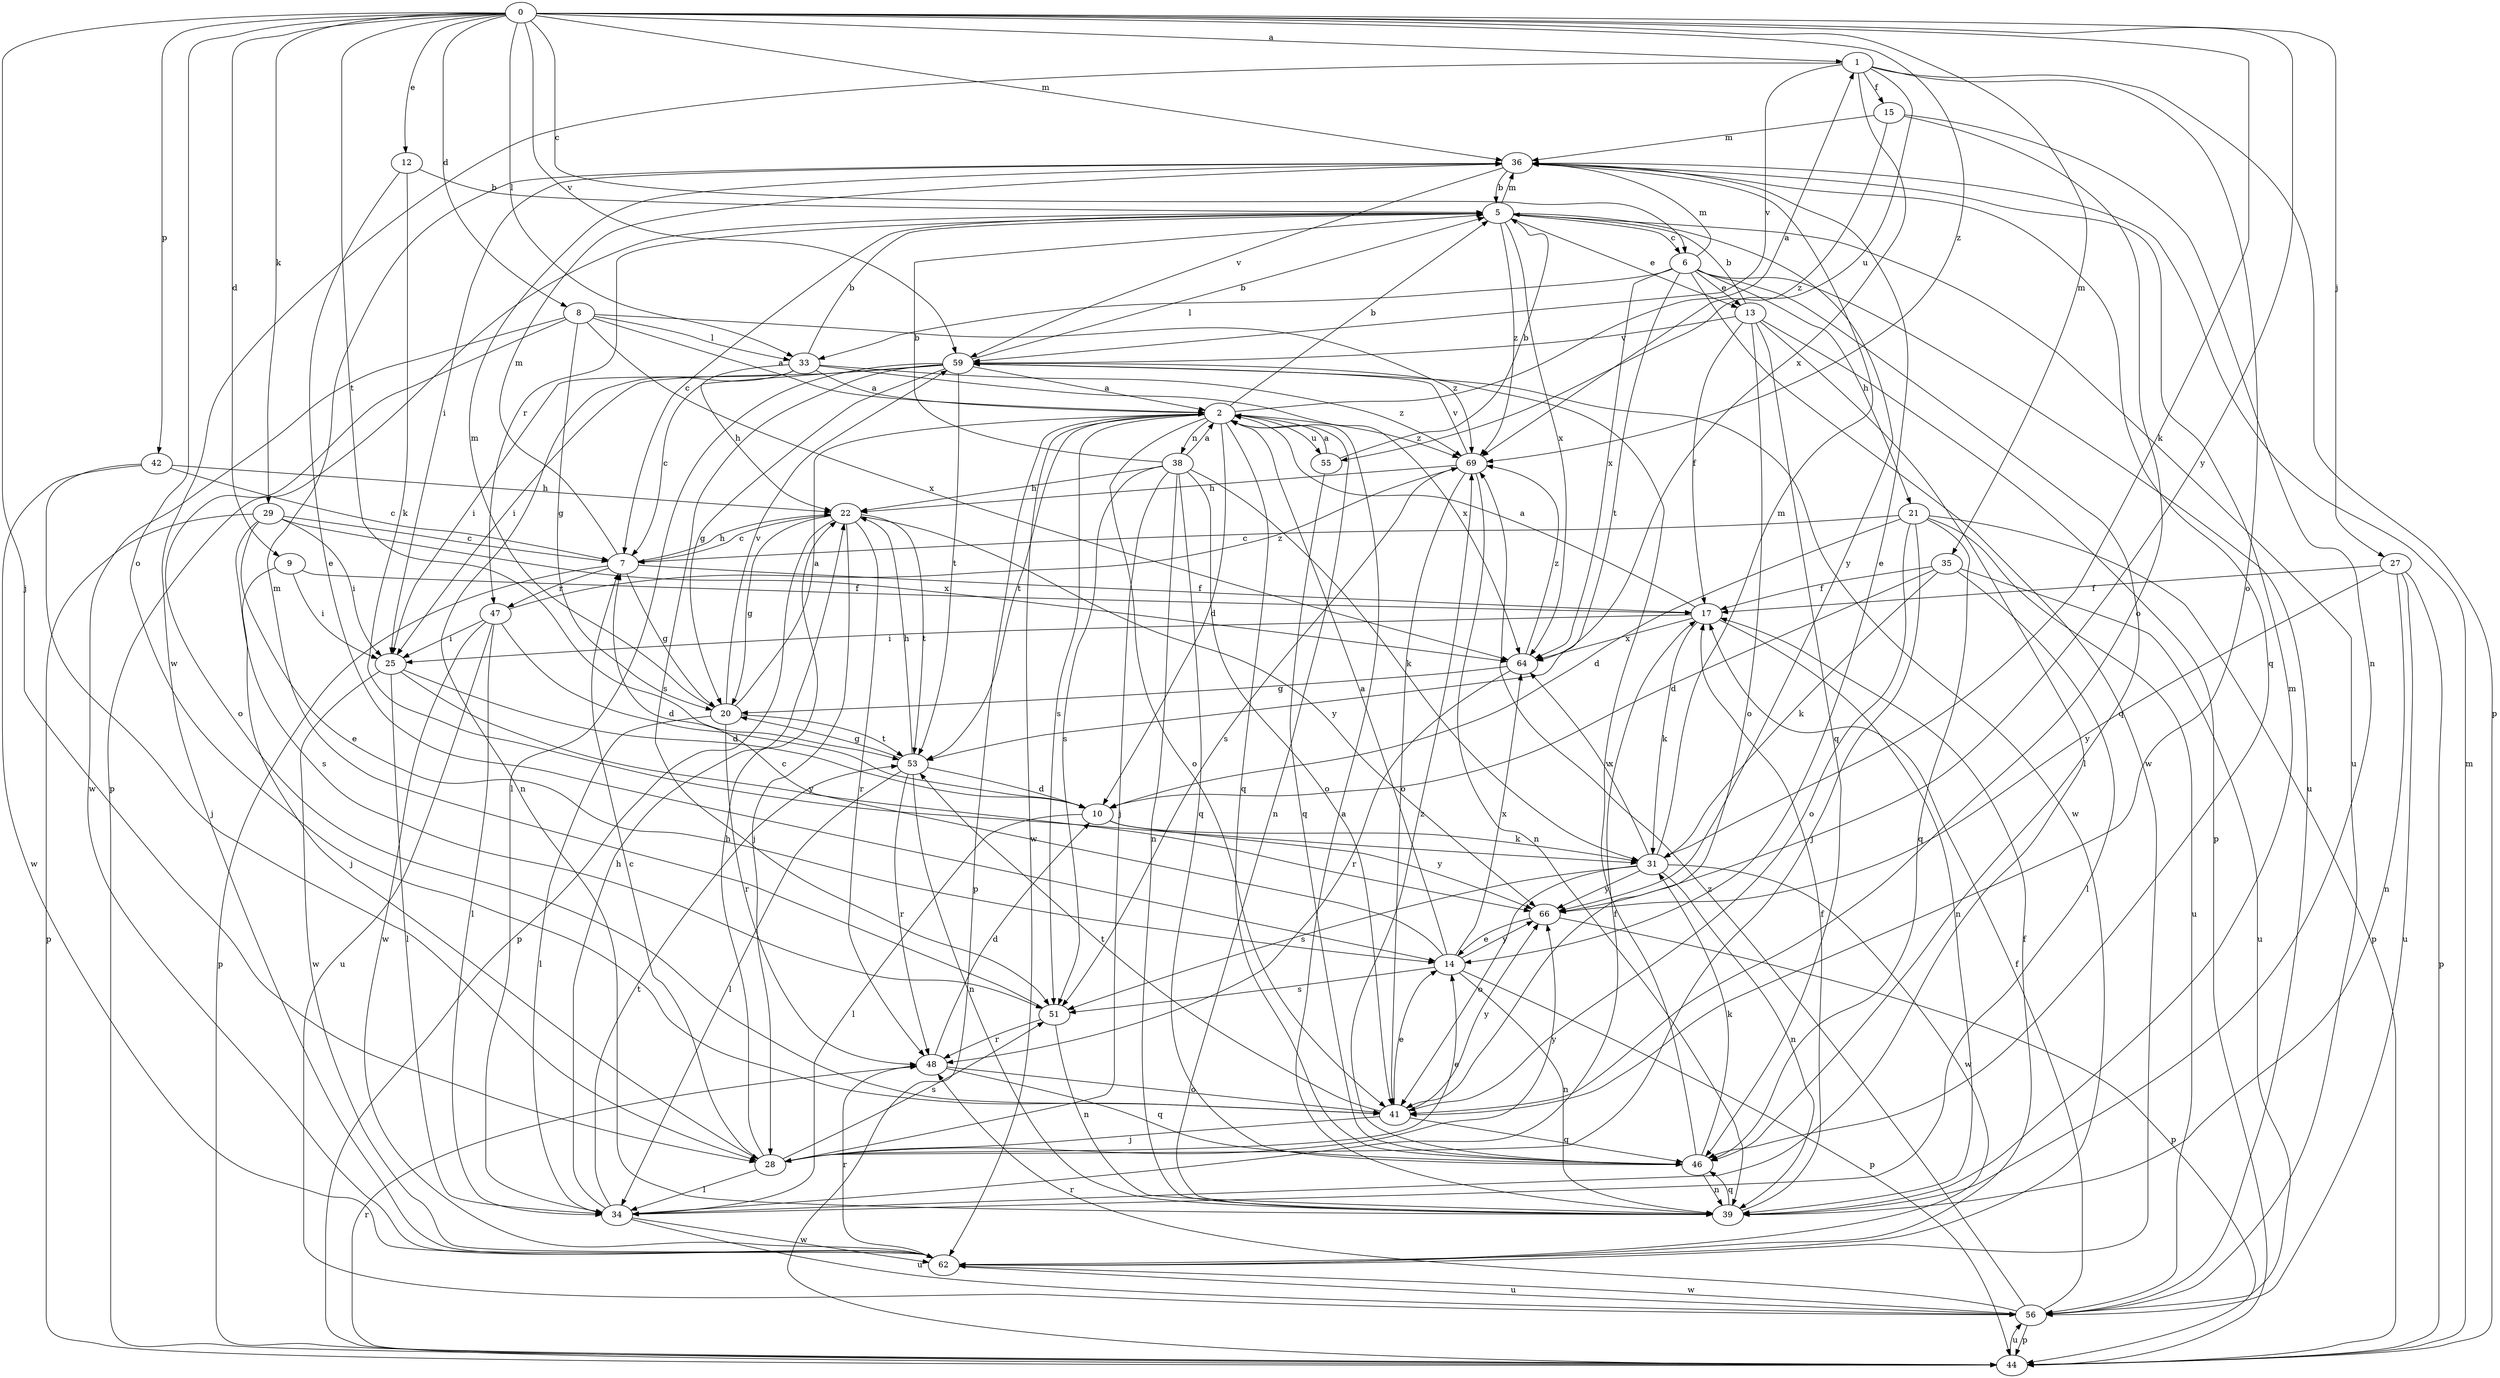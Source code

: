 strict digraph  {
0;
1;
2;
5;
6;
7;
8;
9;
10;
12;
13;
14;
15;
17;
20;
21;
22;
25;
27;
28;
29;
31;
33;
34;
35;
36;
38;
39;
41;
42;
44;
46;
47;
48;
51;
53;
55;
56;
59;
62;
64;
66;
69;
0 -> 1  [label=a];
0 -> 6  [label=c];
0 -> 8  [label=d];
0 -> 9  [label=d];
0 -> 12  [label=e];
0 -> 27  [label=j];
0 -> 28  [label=j];
0 -> 29  [label=k];
0 -> 31  [label=k];
0 -> 33  [label=l];
0 -> 35  [label=m];
0 -> 36  [label=m];
0 -> 41  [label=o];
0 -> 42  [label=p];
0 -> 53  [label=t];
0 -> 59  [label=v];
0 -> 66  [label=y];
0 -> 69  [label=z];
1 -> 15  [label=f];
1 -> 41  [label=o];
1 -> 44  [label=p];
1 -> 55  [label=u];
1 -> 59  [label=v];
1 -> 62  [label=w];
1 -> 64  [label=x];
2 -> 1  [label=a];
2 -> 5  [label=b];
2 -> 10  [label=d];
2 -> 38  [label=n];
2 -> 39  [label=n];
2 -> 41  [label=o];
2 -> 44  [label=p];
2 -> 46  [label=q];
2 -> 51  [label=s];
2 -> 53  [label=t];
2 -> 55  [label=u];
2 -> 62  [label=w];
2 -> 69  [label=z];
5 -> 6  [label=c];
5 -> 7  [label=c];
5 -> 13  [label=e];
5 -> 36  [label=m];
5 -> 44  [label=p];
5 -> 47  [label=r];
5 -> 56  [label=u];
5 -> 64  [label=x];
5 -> 66  [label=y];
5 -> 69  [label=z];
6 -> 13  [label=e];
6 -> 21  [label=h];
6 -> 33  [label=l];
6 -> 36  [label=m];
6 -> 46  [label=q];
6 -> 53  [label=t];
6 -> 56  [label=u];
6 -> 62  [label=w];
6 -> 64  [label=x];
7 -> 17  [label=f];
7 -> 20  [label=g];
7 -> 22  [label=h];
7 -> 36  [label=m];
7 -> 44  [label=p];
7 -> 47  [label=r];
8 -> 2  [label=a];
8 -> 20  [label=g];
8 -> 33  [label=l];
8 -> 41  [label=o];
8 -> 62  [label=w];
8 -> 64  [label=x];
8 -> 69  [label=z];
9 -> 17  [label=f];
9 -> 25  [label=i];
9 -> 28  [label=j];
10 -> 31  [label=k];
10 -> 34  [label=l];
10 -> 66  [label=y];
12 -> 5  [label=b];
12 -> 14  [label=e];
12 -> 31  [label=k];
13 -> 5  [label=b];
13 -> 17  [label=f];
13 -> 34  [label=l];
13 -> 41  [label=o];
13 -> 44  [label=p];
13 -> 46  [label=q];
13 -> 59  [label=v];
14 -> 2  [label=a];
14 -> 7  [label=c];
14 -> 39  [label=n];
14 -> 44  [label=p];
14 -> 51  [label=s];
14 -> 64  [label=x];
14 -> 66  [label=y];
15 -> 36  [label=m];
15 -> 39  [label=n];
15 -> 41  [label=o];
15 -> 69  [label=z];
17 -> 2  [label=a];
17 -> 25  [label=i];
17 -> 31  [label=k];
17 -> 39  [label=n];
17 -> 64  [label=x];
20 -> 2  [label=a];
20 -> 34  [label=l];
20 -> 36  [label=m];
20 -> 48  [label=r];
20 -> 53  [label=t];
20 -> 59  [label=v];
21 -> 7  [label=c];
21 -> 10  [label=d];
21 -> 28  [label=j];
21 -> 41  [label=o];
21 -> 44  [label=p];
21 -> 46  [label=q];
21 -> 56  [label=u];
22 -> 7  [label=c];
22 -> 20  [label=g];
22 -> 28  [label=j];
22 -> 44  [label=p];
22 -> 48  [label=r];
22 -> 53  [label=t];
22 -> 66  [label=y];
25 -> 10  [label=d];
25 -> 34  [label=l];
25 -> 62  [label=w];
25 -> 66  [label=y];
27 -> 17  [label=f];
27 -> 39  [label=n];
27 -> 44  [label=p];
27 -> 56  [label=u];
27 -> 66  [label=y];
28 -> 7  [label=c];
28 -> 14  [label=e];
28 -> 22  [label=h];
28 -> 34  [label=l];
28 -> 51  [label=s];
28 -> 66  [label=y];
29 -> 7  [label=c];
29 -> 14  [label=e];
29 -> 25  [label=i];
29 -> 44  [label=p];
29 -> 51  [label=s];
29 -> 64  [label=x];
31 -> 36  [label=m];
31 -> 39  [label=n];
31 -> 41  [label=o];
31 -> 51  [label=s];
31 -> 62  [label=w];
31 -> 64  [label=x];
31 -> 66  [label=y];
33 -> 2  [label=a];
33 -> 5  [label=b];
33 -> 22  [label=h];
33 -> 25  [label=i];
33 -> 39  [label=n];
33 -> 64  [label=x];
33 -> 69  [label=z];
34 -> 17  [label=f];
34 -> 22  [label=h];
34 -> 53  [label=t];
34 -> 56  [label=u];
34 -> 62  [label=w];
35 -> 10  [label=d];
35 -> 17  [label=f];
35 -> 31  [label=k];
35 -> 34  [label=l];
35 -> 56  [label=u];
36 -> 5  [label=b];
36 -> 14  [label=e];
36 -> 25  [label=i];
36 -> 46  [label=q];
36 -> 59  [label=v];
38 -> 2  [label=a];
38 -> 5  [label=b];
38 -> 22  [label=h];
38 -> 28  [label=j];
38 -> 31  [label=k];
38 -> 39  [label=n];
38 -> 41  [label=o];
38 -> 46  [label=q];
38 -> 51  [label=s];
39 -> 2  [label=a];
39 -> 17  [label=f];
39 -> 36  [label=m];
39 -> 46  [label=q];
41 -> 14  [label=e];
41 -> 28  [label=j];
41 -> 46  [label=q];
41 -> 53  [label=t];
41 -> 66  [label=y];
42 -> 7  [label=c];
42 -> 22  [label=h];
42 -> 28  [label=j];
42 -> 62  [label=w];
44 -> 36  [label=m];
44 -> 48  [label=r];
44 -> 56  [label=u];
46 -> 31  [label=k];
46 -> 39  [label=n];
46 -> 59  [label=v];
46 -> 69  [label=z];
47 -> 10  [label=d];
47 -> 25  [label=i];
47 -> 34  [label=l];
47 -> 56  [label=u];
47 -> 62  [label=w];
47 -> 69  [label=z];
48 -> 10  [label=d];
48 -> 41  [label=o];
48 -> 46  [label=q];
51 -> 36  [label=m];
51 -> 39  [label=n];
51 -> 48  [label=r];
53 -> 10  [label=d];
53 -> 20  [label=g];
53 -> 22  [label=h];
53 -> 34  [label=l];
53 -> 39  [label=n];
53 -> 48  [label=r];
55 -> 2  [label=a];
55 -> 5  [label=b];
55 -> 46  [label=q];
56 -> 17  [label=f];
56 -> 44  [label=p];
56 -> 48  [label=r];
56 -> 62  [label=w];
56 -> 69  [label=z];
59 -> 2  [label=a];
59 -> 5  [label=b];
59 -> 7  [label=c];
59 -> 20  [label=g];
59 -> 25  [label=i];
59 -> 34  [label=l];
59 -> 51  [label=s];
59 -> 53  [label=t];
59 -> 62  [label=w];
62 -> 17  [label=f];
62 -> 48  [label=r];
62 -> 56  [label=u];
64 -> 20  [label=g];
64 -> 48  [label=r];
64 -> 69  [label=z];
66 -> 14  [label=e];
66 -> 44  [label=p];
69 -> 22  [label=h];
69 -> 39  [label=n];
69 -> 41  [label=o];
69 -> 51  [label=s];
69 -> 59  [label=v];
}
